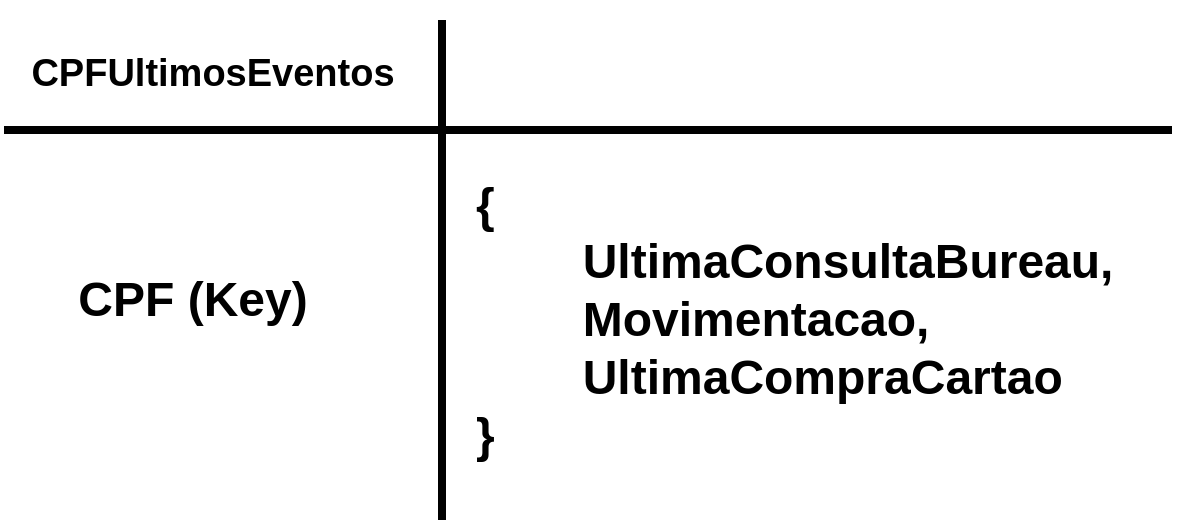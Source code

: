 <mxfile>
    <diagram id="i9Dkfq1EjBMRiXZ-dUyP" name="Página-1">
        <mxGraphModel dx="939" dy="652" grid="1" gridSize="10" guides="1" tooltips="1" connect="1" arrows="1" fold="1" page="1" pageScale="1" pageWidth="827" pageHeight="1169" math="0" shadow="0">
            <root>
                <mxCell id="0"/>
                <mxCell id="1" parent="0"/>
                <mxCell id="85" value="{&lt;br&gt;&lt;span style=&quot;white-space: pre&quot;&gt;&#9;&lt;/span&gt;UltimaConsultaBureau,&lt;br&gt;&lt;span style=&quot;white-space: pre&quot;&gt;&#9;&lt;/span&gt;Movimentacao,&lt;br&gt;&lt;span style=&quot;white-space: pre&quot;&gt;&#9;&lt;/span&gt;UltimaCompraCartao&lt;br&gt;}" style="text;strokeColor=none;fillColor=none;html=1;fontSize=24;fontStyle=1;verticalAlign=middle;align=left;" vertex="1" parent="1">
                    <mxGeometry x="260" y="100" width="350" height="160" as="geometry"/>
                </mxCell>
                <mxCell id="88" value="&lt;font style=&quot;font-size: 19px&quot;&gt;CPFUltimosEventos&lt;/font&gt;" style="text;strokeColor=none;fillColor=none;html=1;fontSize=24;fontStyle=1;verticalAlign=middle;align=center;" vertex="1" parent="1">
                    <mxGeometry x="40" y="20" width="180" height="70" as="geometry"/>
                </mxCell>
                <mxCell id="89" value="" style="line;strokeWidth=4;direction=south;html=1;perimeter=backbonePerimeter;points=[];outlineConnect=0;" vertex="1" parent="1">
                    <mxGeometry x="240" y="30" width="10" height="250" as="geometry"/>
                </mxCell>
                <mxCell id="91" value="" style="line;strokeWidth=4;html=1;perimeter=backbonePerimeter;points=[];outlineConnect=0;" vertex="1" parent="1">
                    <mxGeometry x="26" y="80" width="584" height="10" as="geometry"/>
                </mxCell>
                <mxCell id="92" value="CPF (Key)" style="text;strokeColor=none;fillColor=none;html=1;fontSize=24;fontStyle=1;verticalAlign=middle;align=center;" vertex="1" parent="1">
                    <mxGeometry x="70" y="150" width="100" height="40" as="geometry"/>
                </mxCell>
            </root>
        </mxGraphModel>
    </diagram>
</mxfile>